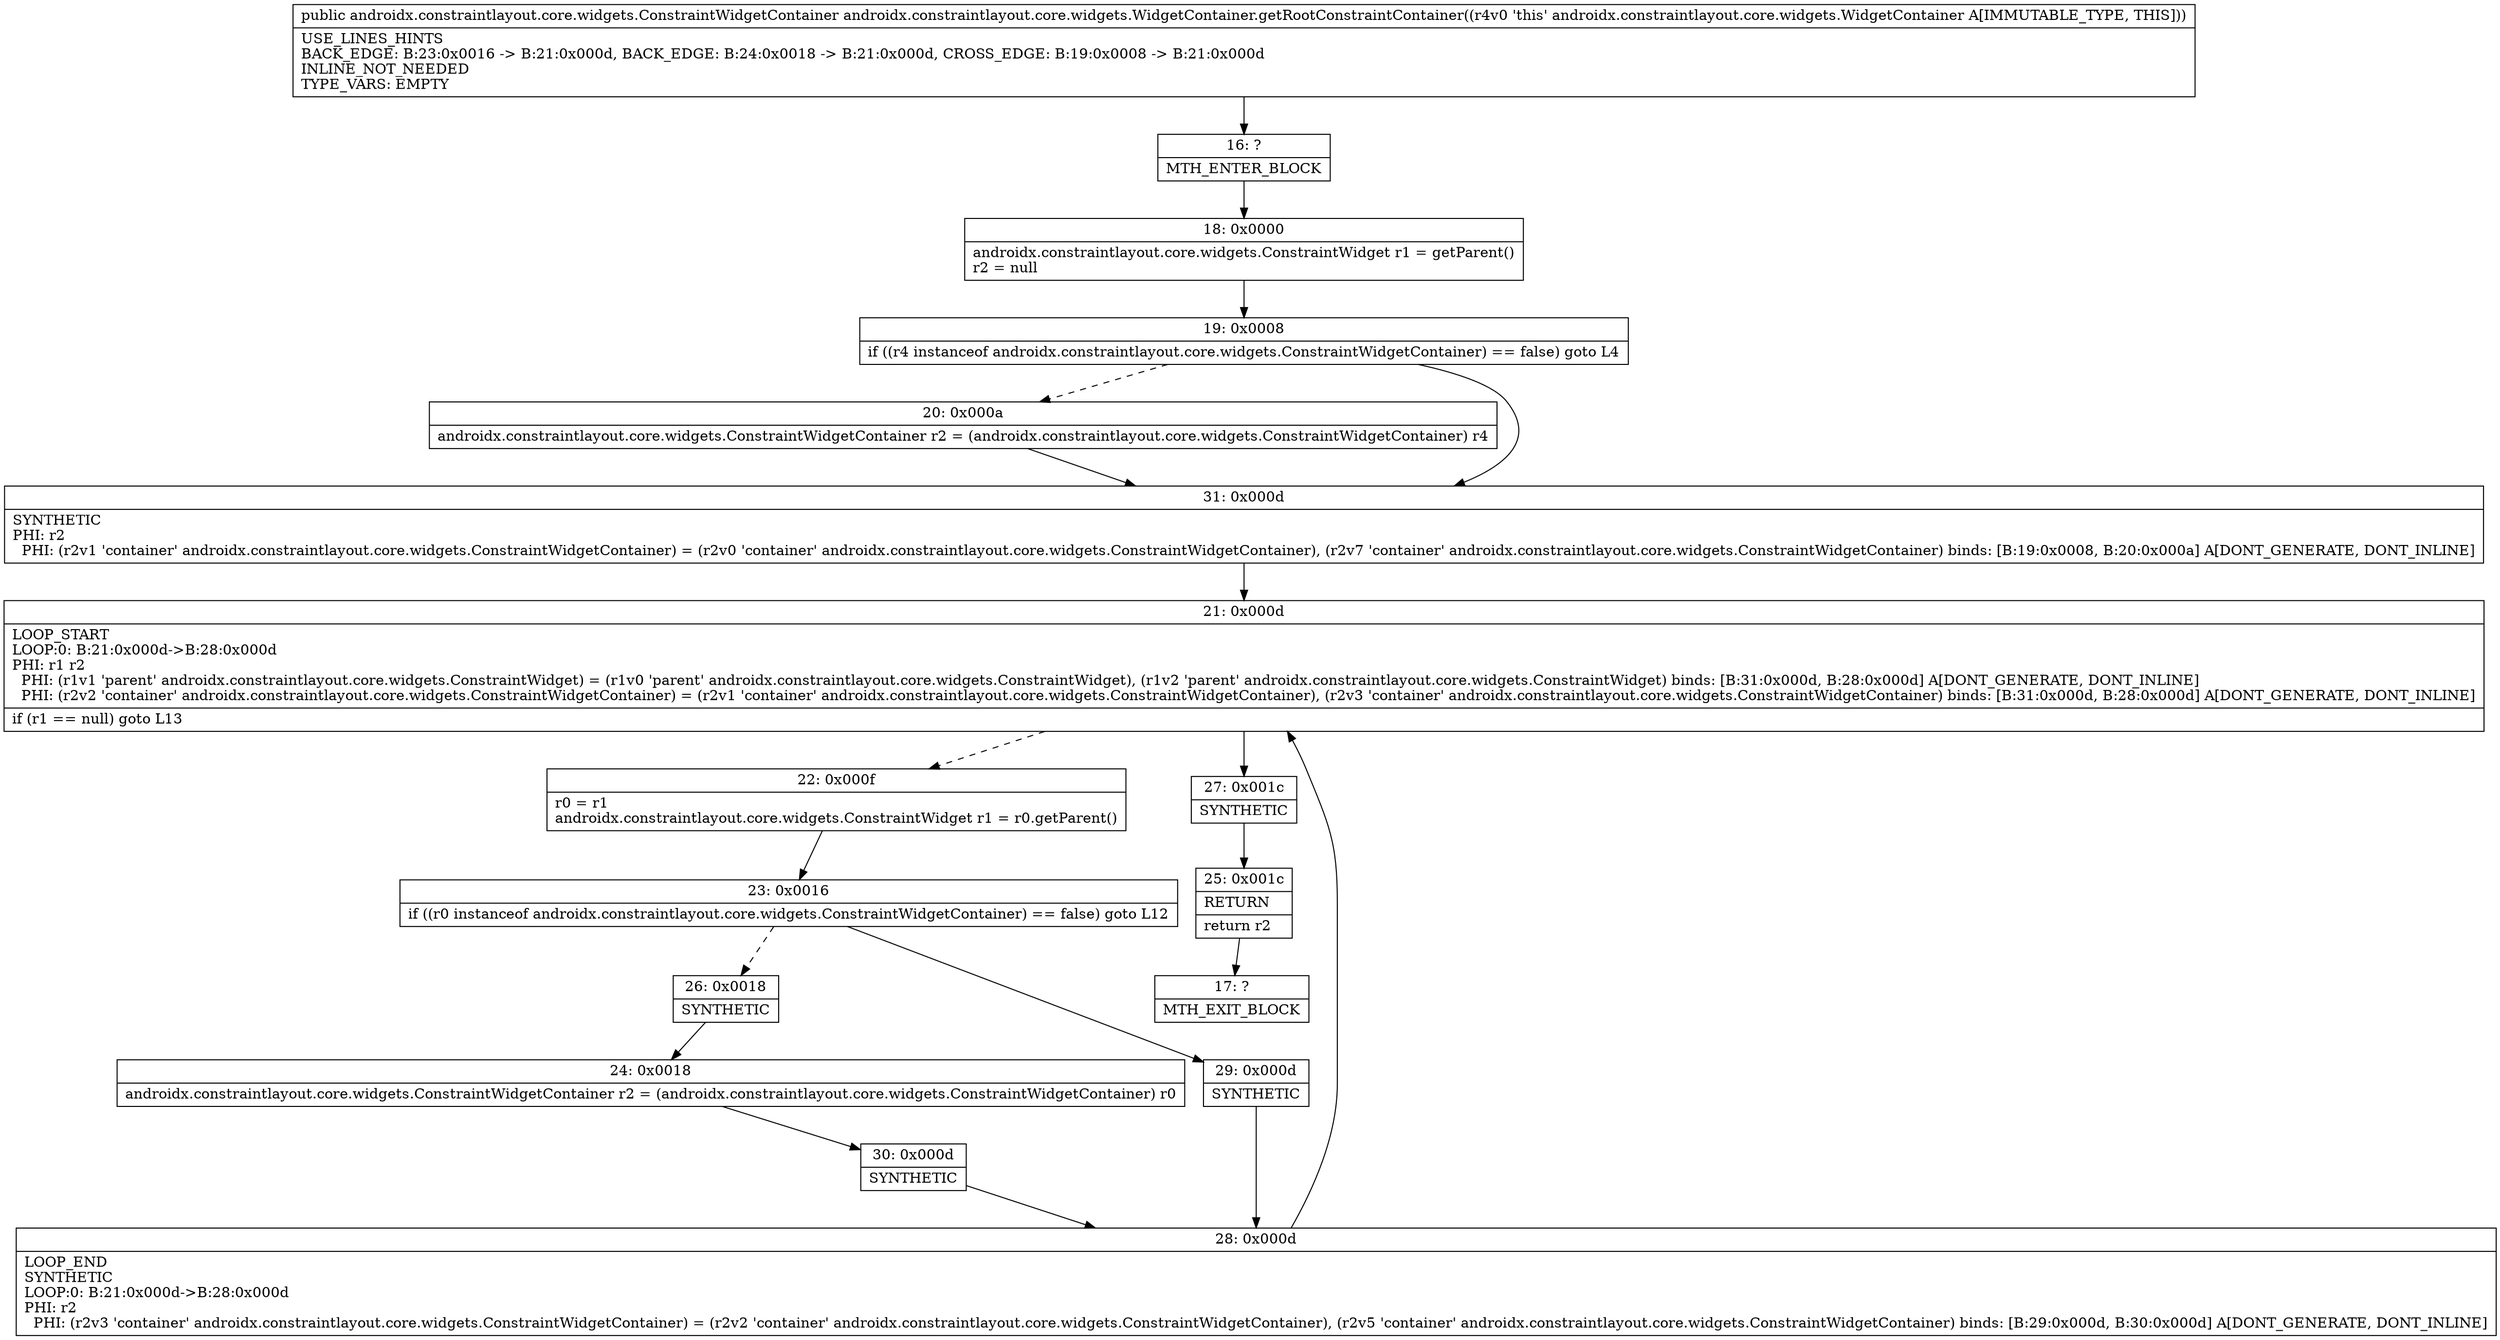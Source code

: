 digraph "CFG forandroidx.constraintlayout.core.widgets.WidgetContainer.getRootConstraintContainer()Landroidx\/constraintlayout\/core\/widgets\/ConstraintWidgetContainer;" {
Node_16 [shape=record,label="{16\:\ ?|MTH_ENTER_BLOCK\l}"];
Node_18 [shape=record,label="{18\:\ 0x0000|androidx.constraintlayout.core.widgets.ConstraintWidget r1 = getParent()\lr2 = null\l}"];
Node_19 [shape=record,label="{19\:\ 0x0008|if ((r4 instanceof androidx.constraintlayout.core.widgets.ConstraintWidgetContainer) == false) goto L4\l}"];
Node_20 [shape=record,label="{20\:\ 0x000a|androidx.constraintlayout.core.widgets.ConstraintWidgetContainer r2 = (androidx.constraintlayout.core.widgets.ConstraintWidgetContainer) r4\l}"];
Node_31 [shape=record,label="{31\:\ 0x000d|SYNTHETIC\lPHI: r2 \l  PHI: (r2v1 'container' androidx.constraintlayout.core.widgets.ConstraintWidgetContainer) = (r2v0 'container' androidx.constraintlayout.core.widgets.ConstraintWidgetContainer), (r2v7 'container' androidx.constraintlayout.core.widgets.ConstraintWidgetContainer) binds: [B:19:0x0008, B:20:0x000a] A[DONT_GENERATE, DONT_INLINE]\l}"];
Node_21 [shape=record,label="{21\:\ 0x000d|LOOP_START\lLOOP:0: B:21:0x000d\-\>B:28:0x000d\lPHI: r1 r2 \l  PHI: (r1v1 'parent' androidx.constraintlayout.core.widgets.ConstraintWidget) = (r1v0 'parent' androidx.constraintlayout.core.widgets.ConstraintWidget), (r1v2 'parent' androidx.constraintlayout.core.widgets.ConstraintWidget) binds: [B:31:0x000d, B:28:0x000d] A[DONT_GENERATE, DONT_INLINE]\l  PHI: (r2v2 'container' androidx.constraintlayout.core.widgets.ConstraintWidgetContainer) = (r2v1 'container' androidx.constraintlayout.core.widgets.ConstraintWidgetContainer), (r2v3 'container' androidx.constraintlayout.core.widgets.ConstraintWidgetContainer) binds: [B:31:0x000d, B:28:0x000d] A[DONT_GENERATE, DONT_INLINE]\l|if (r1 == null) goto L13\l}"];
Node_22 [shape=record,label="{22\:\ 0x000f|r0 = r1\landroidx.constraintlayout.core.widgets.ConstraintWidget r1 = r0.getParent()\l}"];
Node_23 [shape=record,label="{23\:\ 0x0016|if ((r0 instanceof androidx.constraintlayout.core.widgets.ConstraintWidgetContainer) == false) goto L12\l}"];
Node_26 [shape=record,label="{26\:\ 0x0018|SYNTHETIC\l}"];
Node_24 [shape=record,label="{24\:\ 0x0018|androidx.constraintlayout.core.widgets.ConstraintWidgetContainer r2 = (androidx.constraintlayout.core.widgets.ConstraintWidgetContainer) r0\l}"];
Node_30 [shape=record,label="{30\:\ 0x000d|SYNTHETIC\l}"];
Node_28 [shape=record,label="{28\:\ 0x000d|LOOP_END\lSYNTHETIC\lLOOP:0: B:21:0x000d\-\>B:28:0x000d\lPHI: r2 \l  PHI: (r2v3 'container' androidx.constraintlayout.core.widgets.ConstraintWidgetContainer) = (r2v2 'container' androidx.constraintlayout.core.widgets.ConstraintWidgetContainer), (r2v5 'container' androidx.constraintlayout.core.widgets.ConstraintWidgetContainer) binds: [B:29:0x000d, B:30:0x000d] A[DONT_GENERATE, DONT_INLINE]\l}"];
Node_29 [shape=record,label="{29\:\ 0x000d|SYNTHETIC\l}"];
Node_27 [shape=record,label="{27\:\ 0x001c|SYNTHETIC\l}"];
Node_25 [shape=record,label="{25\:\ 0x001c|RETURN\l|return r2\l}"];
Node_17 [shape=record,label="{17\:\ ?|MTH_EXIT_BLOCK\l}"];
MethodNode[shape=record,label="{public androidx.constraintlayout.core.widgets.ConstraintWidgetContainer androidx.constraintlayout.core.widgets.WidgetContainer.getRootConstraintContainer((r4v0 'this' androidx.constraintlayout.core.widgets.WidgetContainer A[IMMUTABLE_TYPE, THIS]))  | USE_LINES_HINTS\lBACK_EDGE: B:23:0x0016 \-\> B:21:0x000d, BACK_EDGE: B:24:0x0018 \-\> B:21:0x000d, CROSS_EDGE: B:19:0x0008 \-\> B:21:0x000d\lINLINE_NOT_NEEDED\lTYPE_VARS: EMPTY\l}"];
MethodNode -> Node_16;Node_16 -> Node_18;
Node_18 -> Node_19;
Node_19 -> Node_20[style=dashed];
Node_19 -> Node_31;
Node_20 -> Node_31;
Node_31 -> Node_21;
Node_21 -> Node_22[style=dashed];
Node_21 -> Node_27;
Node_22 -> Node_23;
Node_23 -> Node_26[style=dashed];
Node_23 -> Node_29;
Node_26 -> Node_24;
Node_24 -> Node_30;
Node_30 -> Node_28;
Node_28 -> Node_21;
Node_29 -> Node_28;
Node_27 -> Node_25;
Node_25 -> Node_17;
}

